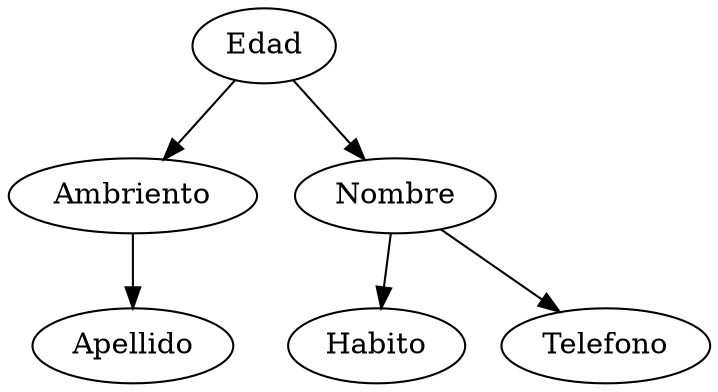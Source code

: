 digraph ArbolAVL {
    Edad [label="Edad"];
    Ambriento [label="Ambriento"];
    Apellido [label="Apellido"];
    Nombre [label="Nombre"];
    Habito [label="Habito"];
    Telefono [label="Telefono"];
    Edad -> Ambriento;
    Edad -> Nombre;
    Ambriento -> Apellido;
    Nombre -> Habito;
    Nombre -> Telefono;
}
